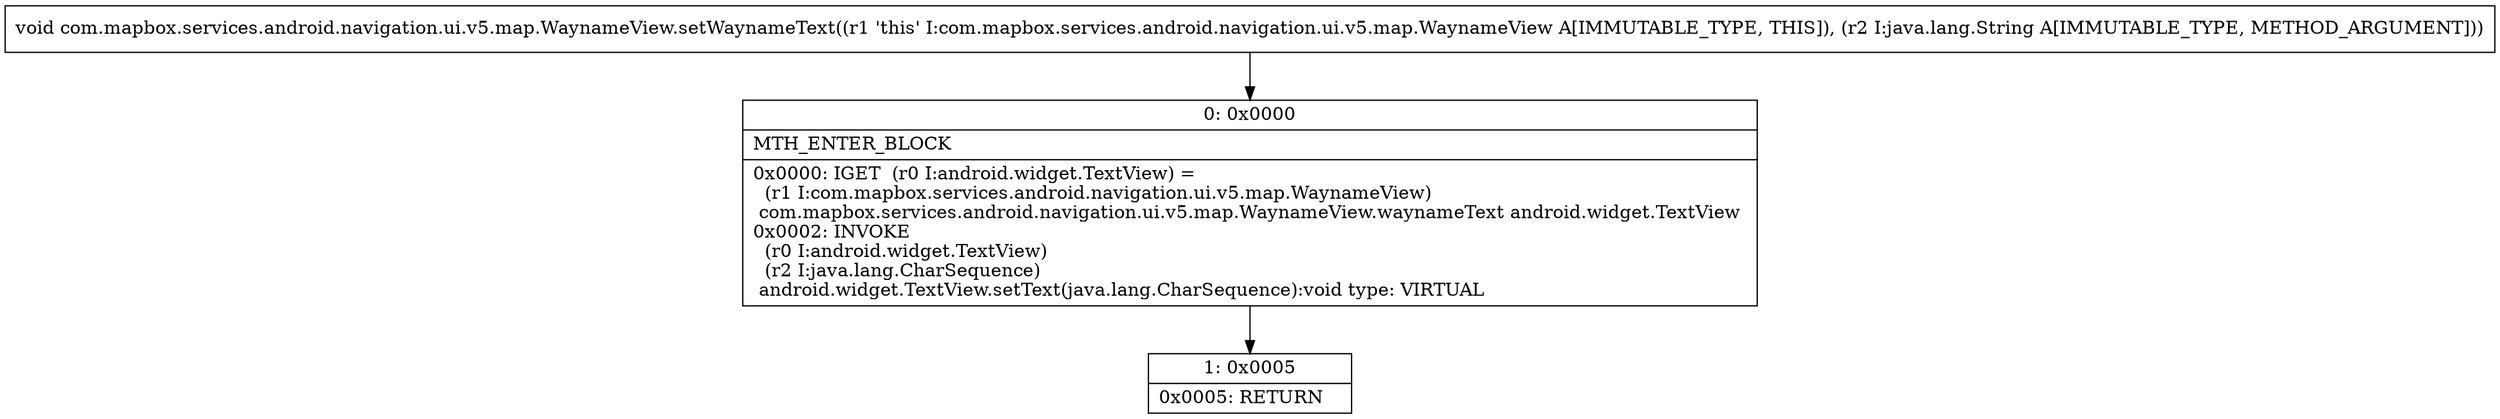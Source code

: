 digraph "CFG forcom.mapbox.services.android.navigation.ui.v5.map.WaynameView.setWaynameText(Ljava\/lang\/String;)V" {
Node_0 [shape=record,label="{0\:\ 0x0000|MTH_ENTER_BLOCK\l|0x0000: IGET  (r0 I:android.widget.TextView) = \l  (r1 I:com.mapbox.services.android.navigation.ui.v5.map.WaynameView)\l com.mapbox.services.android.navigation.ui.v5.map.WaynameView.waynameText android.widget.TextView \l0x0002: INVOKE  \l  (r0 I:android.widget.TextView)\l  (r2 I:java.lang.CharSequence)\l android.widget.TextView.setText(java.lang.CharSequence):void type: VIRTUAL \l}"];
Node_1 [shape=record,label="{1\:\ 0x0005|0x0005: RETURN   \l}"];
MethodNode[shape=record,label="{void com.mapbox.services.android.navigation.ui.v5.map.WaynameView.setWaynameText((r1 'this' I:com.mapbox.services.android.navigation.ui.v5.map.WaynameView A[IMMUTABLE_TYPE, THIS]), (r2 I:java.lang.String A[IMMUTABLE_TYPE, METHOD_ARGUMENT])) }"];
MethodNode -> Node_0;
Node_0 -> Node_1;
}

